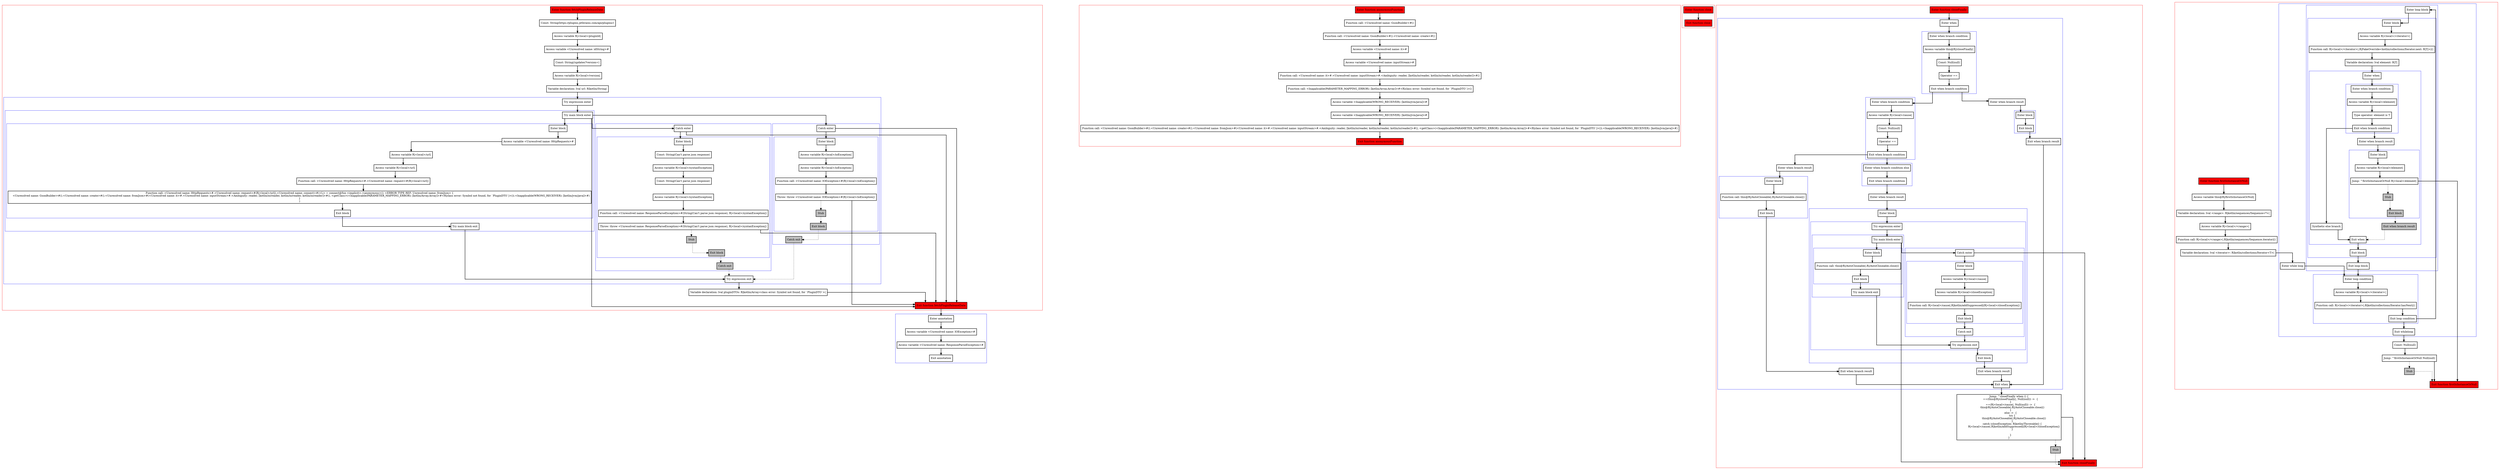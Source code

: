 digraph complex_kt {
  graph [splines=ortho nodesep=3]
  node [shape=box penwidth=2]
  edge [penwidth=2]

  subgraph cluster_0 {
    color=red
    0 [label="Enter function fetchPluginReleaseDate" style="filled" fillcolor=red];
    1 [label="Const: String(https://plugins.jetbrains.com/api/plugins/)"];
    2 [label="Access variable R|<local>/pluginId|"];
    3 [label="Access variable <Unresolved name: idString>#"];
    4 [label="Const: String(/updates?version=)"];
    5 [label="Access variable R|<local>/version|"];
    6 [label="Variable declaration: lval url: R|kotlin/String|"];
    subgraph cluster_1 {
      color=blue
      7 [label="Try expression enter"];
      subgraph cluster_2 {
        color=blue
        8 [label="Try main block enter"];
        subgraph cluster_3 {
          color=blue
          9 [label="Enter block"];
          10 [label="Access variable <Unresolved name: HttpRequests>#"];
          11 [label="Access variable R|<local>/url|"];
          12 [label="Access variable R|<local>/url|"];
          13 [label="Function call: <Unresolved name: HttpRequests>#.<Unresolved name: request>#(R|<local>/url|)"];
          14 [label="Function call: <Unresolved name: HttpRequests>#.<Unresolved name: request>#(R|<local>/url|).<Unresolved name: connect>#(<L> = connect@fun <implicit>.<anonymous>(): <ERROR TYPE REF: Unresolved name: fromJson> {
    <Unresolved name: GsonBuilder>#().<Unresolved name: create>#().<Unresolved name: fromJson>#(<Unresolved name: it>#.<Unresolved name: inputStream>#.<Ambiguity: reader, [kotlin/io/reader, kotlin/io/reader, kotlin/io/reader]>#(), <getClass>(<Inapplicable(PARAMETER_MAPPING_ERROR): [kotlin/Array.Array]>#<R|class error: Symbol not found, for `PluginDTO`|>()).<Inapplicable(WRONG_RECEIVER): [kotlin/jvm/java]>#)
}
)"];
          15 [label="Exit block"];
        }
        16 [label="Try main block exit"];
      }
      subgraph cluster_4 {
        color=blue
        17 [label="Catch enter"];
        subgraph cluster_5 {
          color=blue
          18 [label="Enter block"];
          19 [label="Const: String(Can't parse json response)"];
          20 [label="Access variable R|<local>/syntaxException|"];
          21 [label="Const: String(Can't parse json response)"];
          22 [label="Access variable R|<local>/syntaxException|"];
          23 [label="Function call: <Unresolved name: ResponseParseException>#(String(Can't parse json response), R|<local>/syntaxException|)"];
          24 [label="Throw: throw <Unresolved name: ResponseParseException>#(String(Can't parse json response), R|<local>/syntaxException|)"];
          25 [label="Stub" style="filled" fillcolor=gray];
          26 [label="Exit block" style="filled" fillcolor=gray];
        }
        27 [label="Catch exit" style="filled" fillcolor=gray];
      }
      subgraph cluster_6 {
        color=blue
        28 [label="Catch enter"];
        subgraph cluster_7 {
          color=blue
          29 [label="Enter block"];
          30 [label="Access variable R|<local>/ioException|"];
          31 [label="Access variable R|<local>/ioException|"];
          32 [label="Function call: <Unresolved name: IOException>#(R|<local>/ioException|)"];
          33 [label="Throw: throw <Unresolved name: IOException>#(R|<local>/ioException|)"];
          34 [label="Stub" style="filled" fillcolor=gray];
          35 [label="Exit block" style="filled" fillcolor=gray];
        }
        36 [label="Catch exit" style="filled" fillcolor=gray];
      }
      37 [label="Try expression exit"];
    }
    38 [label="Variable declaration: lval pluginDTOs: R|kotlin/Array<class error: Symbol not found, for `PluginDTO`>|"];
    39 [label="Exit function fetchPluginReleaseDate" style="filled" fillcolor=red];
  }
  subgraph cluster_8 {
    color=blue
    40 [label="Enter annotation"];
    41 [label="Access variable <Unresolved name: IOException>#"];
    42 [label="Access variable <Unresolved name: ResponseParseException>#"];
    43 [label="Exit annotation"];
  }

  0 -> {1};
  1 -> {2};
  2 -> {3};
  3 -> {4};
  4 -> {5};
  5 -> {6};
  6 -> {7};
  7 -> {8};
  8 -> {39 28 17 9};
  9 -> {10};
  10 -> {11};
  11 -> {12};
  12 -> {13};
  13 -> {14};
  14 -> {15};
  15 -> {16};
  16 -> {37};
  17 -> {39 18};
  18 -> {19};
  19 -> {20};
  20 -> {21};
  21 -> {22};
  22 -> {23};
  23 -> {24};
  24 -> {39};
  24 -> {25} [style=dotted];
  25 -> {26} [style=dotted];
  26 -> {27} [style=dotted];
  27 -> {37} [style=dotted];
  28 -> {39 29};
  29 -> {30};
  30 -> {31};
  31 -> {32};
  32 -> {33};
  33 -> {39};
  33 -> {34} [style=dotted];
  34 -> {35} [style=dotted];
  35 -> {36} [style=dotted];
  36 -> {37} [style=dotted];
  37 -> {38};
  38 -> {39};
  39 -> {40};
  40 -> {41};
  41 -> {42};
  42 -> {43};

  subgraph cluster_9 {
    color=red
    44 [label="Enter function anonymousFunction" style="filled" fillcolor=red];
    45 [label="Function call: <Unresolved name: GsonBuilder>#()"];
    46 [label="Function call: <Unresolved name: GsonBuilder>#().<Unresolved name: create>#()"];
    47 [label="Access variable <Unresolved name: it>#"];
    48 [label="Access variable <Unresolved name: inputStream>#"];
    49 [label="Function call: <Unresolved name: it>#.<Unresolved name: inputStream>#.<Ambiguity: reader, [kotlin/io/reader, kotlin/io/reader, kotlin/io/reader]>#()"];
    50 [label="Function call: <Inapplicable(PARAMETER_MAPPING_ERROR): [kotlin/Array.Array]>#<R|class error: Symbol not found, for `PluginDTO`|>()"];
    51 [label="Access variable <Inapplicable(WRONG_RECEIVER): [kotlin/jvm/java]>#"];
    52 [label="Access variable <Inapplicable(WRONG_RECEIVER): [kotlin/jvm/java]>#"];
    53 [label="Function call: <Unresolved name: GsonBuilder>#().<Unresolved name: create>#().<Unresolved name: fromJson>#(<Unresolved name: it>#.<Unresolved name: inputStream>#.<Ambiguity: reader, [kotlin/io/reader, kotlin/io/reader, kotlin/io/reader]>#(), <getClass>(<Inapplicable(PARAMETER_MAPPING_ERROR): [kotlin/Array.Array]>#<R|class error: Symbol not found, for `PluginDTO`|>()).<Inapplicable(WRONG_RECEIVER): [kotlin/jvm/java]>#)"];
    54 [label="Exit function anonymousFunction" style="filled" fillcolor=red];
  }

  44 -> {45};
  45 -> {46};
  46 -> {47};
  47 -> {48};
  48 -> {49};
  49 -> {50};
  50 -> {51};
  51 -> {52};
  52 -> {53};
  53 -> {54};

  subgraph cluster_10 {
    color=red
    55 [label="Enter function close" style="filled" fillcolor=red];
    56 [label="Exit function close" style="filled" fillcolor=red];
  }

  55 -> {56};

  subgraph cluster_11 {
    color=red
    57 [label="Enter function closeFinally" style="filled" fillcolor=red];
    subgraph cluster_12 {
      color=blue
      58 [label="Enter when"];
      subgraph cluster_13 {
        color=blue
        59 [label="Enter when branch condition "];
        60 [label="Access variable this@R|/closeFinally|"];
        61 [label="Const: Null(null)"];
        62 [label="Operator =="];
        63 [label="Exit when branch condition"];
      }
      subgraph cluster_14 {
        color=blue
        64 [label="Enter when branch condition "];
        65 [label="Access variable R|<local>/cause|"];
        66 [label="Const: Null(null)"];
        67 [label="Operator =="];
        68 [label="Exit when branch condition"];
      }
      subgraph cluster_15 {
        color=blue
        69 [label="Enter when branch condition else"];
        70 [label="Exit when branch condition"];
      }
      71 [label="Enter when branch result"];
      subgraph cluster_16 {
        color=blue
        72 [label="Enter block"];
        subgraph cluster_17 {
          color=blue
          73 [label="Try expression enter"];
          subgraph cluster_18 {
            color=blue
            74 [label="Try main block enter"];
            subgraph cluster_19 {
              color=blue
              75 [label="Enter block"];
              76 [label="Function call: this@R|/AutoCloseable|.R|/AutoCloseable.close|()"];
              77 [label="Exit block"];
            }
            78 [label="Try main block exit"];
          }
          subgraph cluster_20 {
            color=blue
            79 [label="Catch enter"];
            subgraph cluster_21 {
              color=blue
              80 [label="Enter block"];
              81 [label="Access variable R|<local>/cause|"];
              82 [label="Access variable R|<local>/closeException|"];
              83 [label="Function call: R|<local>/cause|.R|kotlin/addSuppressed|(R|<local>/closeException|)"];
              84 [label="Exit block"];
            }
            85 [label="Catch exit"];
          }
          86 [label="Try expression exit"];
        }
        87 [label="Exit block"];
      }
      88 [label="Exit when branch result"];
      89 [label="Enter when branch result"];
      subgraph cluster_22 {
        color=blue
        90 [label="Enter block"];
        91 [label="Function call: this@R|/AutoCloseable|.R|/AutoCloseable.close|()"];
        92 [label="Exit block"];
      }
      93 [label="Exit when branch result"];
      94 [label="Enter when branch result"];
      subgraph cluster_23 {
        color=blue
        95 [label="Enter block"];
        96 [label="Exit block"];
      }
      97 [label="Exit when branch result"];
      98 [label="Exit when"];
    }
    99 [label="Jump: ^closeFinally when () {
    ==(this@R|/closeFinally|, Null(null)) ->  {
    }
    ==(R|<local>/cause|, Null(null)) ->  {
        this@R|/AutoCloseable|.R|/AutoCloseable.close|()
    }
    else ->  {
        try {
            this@R|/AutoCloseable|.R|/AutoCloseable.close|()
        }
        catch (closeException: R|kotlin/Throwable|) {
            R|<local>/cause|.R|kotlin/addSuppressed|(R|<local>/closeException|)
        }

    }
}
"];
    100 [label="Stub" style="filled" fillcolor=gray];
    101 [label="Exit function closeFinally" style="filled" fillcolor=red];
  }

  57 -> {58};
  58 -> {59};
  59 -> {60};
  60 -> {61};
  61 -> {62};
  62 -> {63};
  63 -> {94 64};
  64 -> {65};
  65 -> {66};
  66 -> {67};
  67 -> {68};
  68 -> {89 69};
  69 -> {70};
  70 -> {71};
  71 -> {72};
  72 -> {73};
  73 -> {74};
  74 -> {101 79 75};
  75 -> {76};
  76 -> {77};
  77 -> {78};
  78 -> {86};
  79 -> {101 80};
  80 -> {81};
  81 -> {82};
  82 -> {83};
  83 -> {84};
  84 -> {85};
  85 -> {86};
  86 -> {87};
  87 -> {88};
  88 -> {98};
  89 -> {90};
  90 -> {91};
  91 -> {92};
  92 -> {93};
  93 -> {98};
  94 -> {95};
  95 -> {96};
  96 -> {97};
  97 -> {98};
  98 -> {99};
  99 -> {101};
  99 -> {100} [style=dotted];
  100 -> {101} [style=dotted];

  subgraph cluster_24 {
    color=red
    102 [label="Enter function firstIsInstanceOrNull" style="filled" fillcolor=red];
    103 [label="Access variable this@R|/firstIsInstanceOrNull|"];
    104 [label="Variable declaration: lval <range>: R|kotlin/sequences/Sequence<*>|"];
    105 [label="Access variable R|<local>/<range>|"];
    106 [label="Function call: R|<local>/<range>|.R|kotlin/sequences/Sequence.iterator|()"];
    107 [label="Variable declaration: lval <iterator>: R|kotlin/collections/Iterator<T>|"];
    subgraph cluster_25 {
      color=blue
      108 [label="Enter while loop"];
      subgraph cluster_26 {
        color=blue
        109 [label="Enter loop condition"];
        110 [label="Access variable R|<local>/<iterator>|"];
        111 [label="Function call: R|<local>/<iterator>|.R|kotlin/collections/Iterator.hasNext|()"];
        112 [label="Exit loop condition"];
      }
      subgraph cluster_27 {
        color=blue
        113 [label="Enter loop block"];
        subgraph cluster_28 {
          color=blue
          114 [label="Enter block"];
          115 [label="Access variable R|<local>/<iterator>|"];
          116 [label="Function call: R|<local>/<iterator>|.R|FakeOverride<kotlin/collections/Iterator.next: R|T|>|()"];
          117 [label="Variable declaration: lval element: R|T|"];
          subgraph cluster_29 {
            color=blue
            118 [label="Enter when"];
            subgraph cluster_30 {
              color=blue
              119 [label="Enter when branch condition "];
              120 [label="Access variable R|<local>/element|"];
              121 [label="Type operator: element is T"];
              122 [label="Exit when branch condition"];
            }
            123 [label="Synthetic else branch"];
            124 [label="Enter when branch result"];
            subgraph cluster_31 {
              color=blue
              125 [label="Enter block"];
              126 [label="Access variable R|<local>/element|"];
              127 [label="Jump: ^firstIsInstanceOrNull R|<local>/element|"];
              128 [label="Stub" style="filled" fillcolor=gray];
              129 [label="Exit block" style="filled" fillcolor=gray];
            }
            130 [label="Exit when branch result" style="filled" fillcolor=gray];
            131 [label="Exit when"];
          }
          132 [label="Exit block"];
        }
        133 [label="Exit loop block"];
      }
      134 [label="Exit whileloop"];
    }
    135 [label="Const: Null(null)"];
    136 [label="Jump: ^firstIsInstanceOrNull Null(null)"];
    137 [label="Stub" style="filled" fillcolor=gray];
    138 [label="Exit function firstIsInstanceOrNull" style="filled" fillcolor=red];
  }

  102 -> {103};
  103 -> {104};
  104 -> {105};
  105 -> {106};
  106 -> {107};
  107 -> {108};
  108 -> {109};
  109 -> {110};
  110 -> {111};
  111 -> {112};
  112 -> {134 113};
  113 -> {114};
  114 -> {115};
  115 -> {116};
  116 -> {117};
  117 -> {118};
  118 -> {119};
  119 -> {120};
  120 -> {121};
  121 -> {122};
  122 -> {124 123};
  123 -> {131};
  124 -> {125};
  125 -> {126};
  126 -> {127};
  127 -> {138};
  127 -> {128} [style=dotted];
  128 -> {129} [style=dotted];
  129 -> {130} [style=dotted];
  130 -> {131} [style=dotted];
  131 -> {132};
  132 -> {133};
  133 -> {109};
  134 -> {135};
  135 -> {136};
  136 -> {138};
  136 -> {137} [style=dotted];
  137 -> {138} [style=dotted];

}
